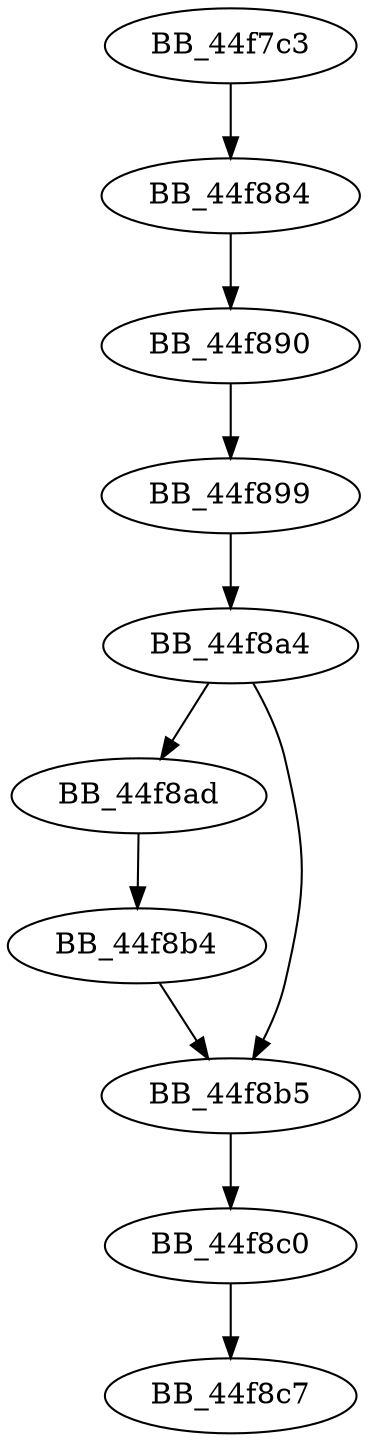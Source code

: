 DiGraph sub_44F7C3{
BB_44f7c3->BB_44f884
BB_44f884->BB_44f890
BB_44f890->BB_44f899
BB_44f899->BB_44f8a4
BB_44f8a4->BB_44f8ad
BB_44f8a4->BB_44f8b5
BB_44f8ad->BB_44f8b4
BB_44f8b4->BB_44f8b5
BB_44f8b5->BB_44f8c0
BB_44f8c0->BB_44f8c7
}
